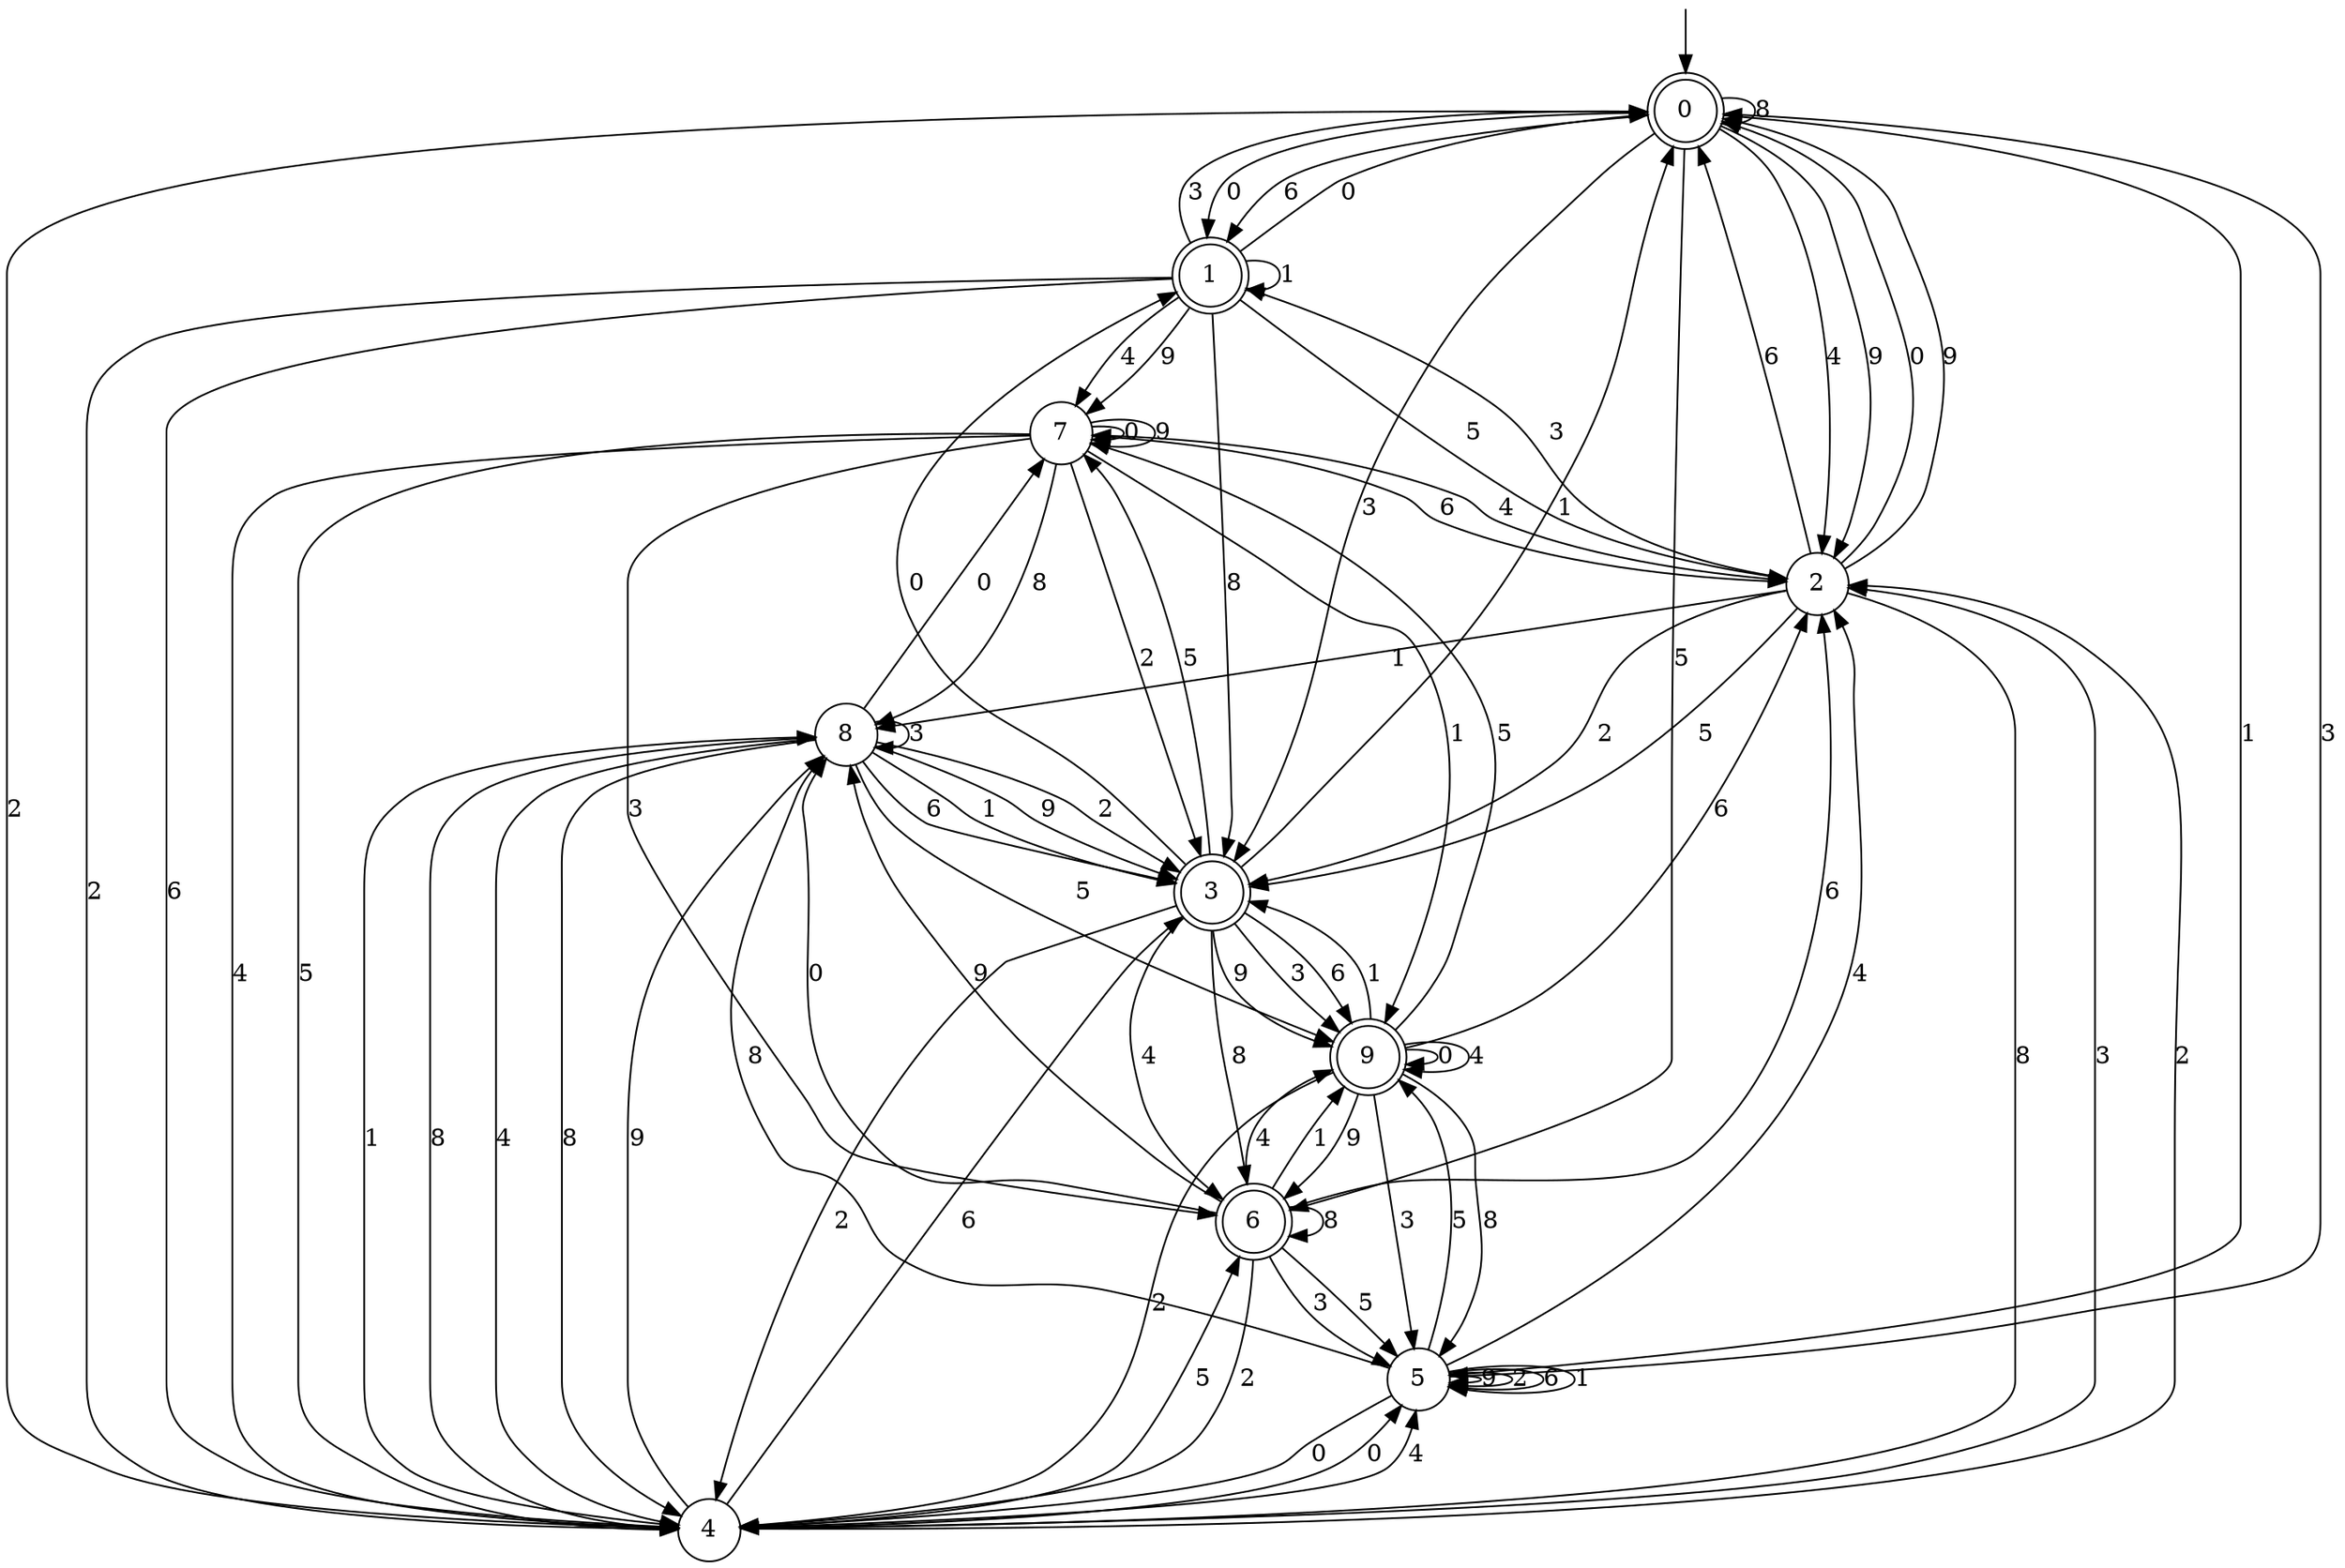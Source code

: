 digraph g {

	s0 [shape="doublecircle" label="0"];
	s1 [shape="doublecircle" label="1"];
	s2 [shape="circle" label="2"];
	s3 [shape="doublecircle" label="3"];
	s4 [shape="circle" label="4"];
	s5 [shape="circle" label="5"];
	s6 [shape="doublecircle" label="6"];
	s7 [shape="circle" label="7"];
	s8 [shape="circle" label="8"];
	s9 [shape="doublecircle" label="9"];
	s0 -> s1 [label="0"];
	s0 -> s2 [label="4"];
	s0 -> s2 [label="9"];
	s0 -> s3 [label="3"];
	s0 -> s4 [label="2"];
	s0 -> s1 [label="6"];
	s0 -> s5 [label="1"];
	s0 -> s0 [label="8"];
	s0 -> s6 [label="5"];
	s1 -> s0 [label="0"];
	s1 -> s7 [label="4"];
	s1 -> s7 [label="9"];
	s1 -> s0 [label="3"];
	s1 -> s4 [label="2"];
	s1 -> s4 [label="6"];
	s1 -> s1 [label="1"];
	s1 -> s3 [label="8"];
	s1 -> s2 [label="5"];
	s2 -> s0 [label="0"];
	s2 -> s7 [label="4"];
	s2 -> s0 [label="9"];
	s2 -> s1 [label="3"];
	s2 -> s3 [label="2"];
	s2 -> s0 [label="6"];
	s2 -> s8 [label="1"];
	s2 -> s4 [label="8"];
	s2 -> s3 [label="5"];
	s3 -> s1 [label="0"];
	s3 -> s6 [label="4"];
	s3 -> s9 [label="9"];
	s3 -> s9 [label="3"];
	s3 -> s4 [label="2"];
	s3 -> s9 [label="6"];
	s3 -> s0 [label="1"];
	s3 -> s6 [label="8"];
	s3 -> s7 [label="5"];
	s4 -> s5 [label="0"];
	s4 -> s5 [label="4"];
	s4 -> s8 [label="9"];
	s4 -> s2 [label="3"];
	s4 -> s2 [label="2"];
	s4 -> s3 [label="6"];
	s4 -> s8 [label="1"];
	s4 -> s8 [label="8"];
	s4 -> s6 [label="5"];
	s5 -> s4 [label="0"];
	s5 -> s2 [label="4"];
	s5 -> s5 [label="9"];
	s5 -> s0 [label="3"];
	s5 -> s5 [label="2"];
	s5 -> s5 [label="6"];
	s5 -> s5 [label="1"];
	s5 -> s8 [label="8"];
	s5 -> s9 [label="5"];
	s6 -> s8 [label="0"];
	s6 -> s9 [label="4"];
	s6 -> s8 [label="9"];
	s6 -> s5 [label="3"];
	s6 -> s4 [label="2"];
	s6 -> s2 [label="6"];
	s6 -> s9 [label="1"];
	s6 -> s6 [label="8"];
	s6 -> s5 [label="5"];
	s7 -> s7 [label="0"];
	s7 -> s4 [label="4"];
	s7 -> s7 [label="9"];
	s7 -> s6 [label="3"];
	s7 -> s3 [label="2"];
	s7 -> s2 [label="6"];
	s7 -> s9 [label="1"];
	s7 -> s8 [label="8"];
	s7 -> s4 [label="5"];
	s8 -> s7 [label="0"];
	s8 -> s4 [label="4"];
	s8 -> s3 [label="9"];
	s8 -> s8 [label="3"];
	s8 -> s3 [label="2"];
	s8 -> s3 [label="6"];
	s8 -> s3 [label="1"];
	s8 -> s4 [label="8"];
	s8 -> s9 [label="5"];
	s9 -> s9 [label="0"];
	s9 -> s9 [label="4"];
	s9 -> s6 [label="9"];
	s9 -> s5 [label="3"];
	s9 -> s4 [label="2"];
	s9 -> s2 [label="6"];
	s9 -> s3 [label="1"];
	s9 -> s5 [label="8"];
	s9 -> s7 [label="5"];

__start0 [label="" shape="none" width="0" height="0"];
__start0 -> s0;

}
